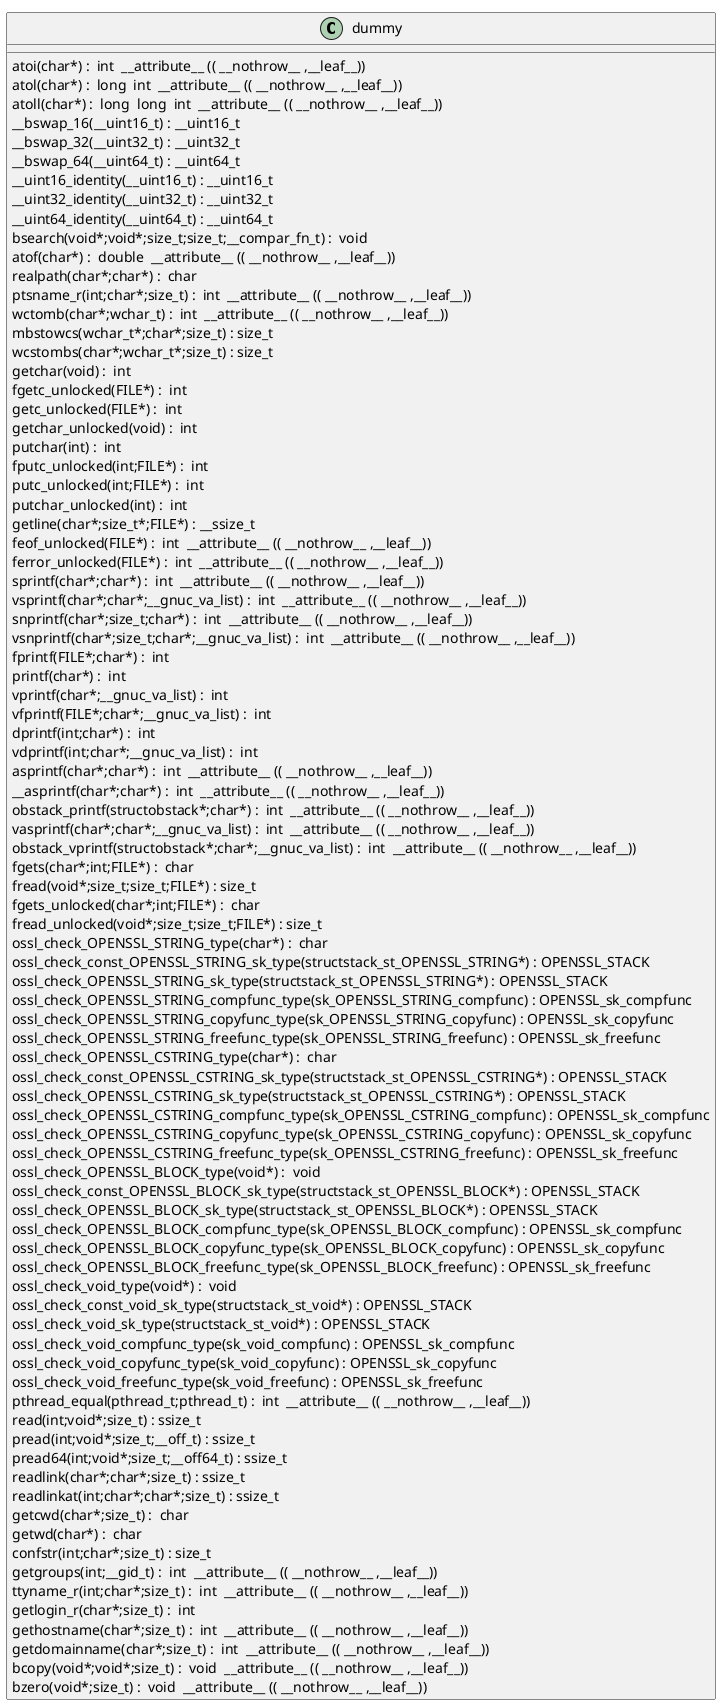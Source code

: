 @startuml
!pragma layout smetana
class dummy {
atoi(char*) :  int  __attribute__ (( __nothrow__ ,__leaf__)) [[[./../../../../.././qc/providers/implementations/rands/seeding/rand_unix.c.html#672]]]
atol(char*) :  long  int  __attribute__ (( __nothrow__ ,__leaf__)) [[[./../../../../.././qc/providers/implementations/rands/seeding/rand_unix.c.html#677]]]
atoll(char*) :  long  long  int  __attribute__ (( __nothrow__ ,__leaf__)) [[[./../../../../.././qc/providers/implementations/rands/seeding/rand_unix.c.html#684]]]
__bswap_16(__uint16_t) : __uint16_t [[[./../../../../.././qc/providers/implementations/rands/seeding/rand_unix.c.html#878]]]
__bswap_32(__uint32_t) : __uint32_t [[[./../../../../.././qc/providers/implementations/rands/seeding/rand_unix.c.html#893]]]
__bswap_64(__uint64_t) : __uint64_t [[[./../../../../.././qc/providers/implementations/rands/seeding/rand_unix.c.html#903]]]
__uint16_identity(__uint16_t) : __uint16_t [[[./../../../../.././qc/providers/implementations/rands/seeding/rand_unix.c.html#915]]]
__uint32_identity(__uint32_t) : __uint32_t [[[./../../../../.././qc/providers/implementations/rands/seeding/rand_unix.c.html#921]]]
__uint64_identity(__uint64_t) : __uint64_t [[[./../../../../.././qc/providers/implementations/rands/seeding/rand_unix.c.html#927]]]
bsearch(void*;void*;size_t;size_t;__compar_fn_t) :  void  [[[./../../../../.././qc/providers/implementations/rands/seeding/rand_unix.c.html#1639]]]
atof(char*) :  double  __attribute__ (( __nothrow__ ,__leaf__)) [[[./../../../../.././qc/providers/implementations/rands/seeding/rand_unix.c.html#1]]]
realpath(char*;char*) :  char  [[[./../../../../.././qc/providers/implementations/rands/seeding/rand_unix.c.html#1]]]
ptsname_r(int;char*;size_t) :  int  __attribute__ (( __nothrow__ ,__leaf__)) [[[./../../../../.././qc/providers/implementations/rands/seeding/rand_unix.c.html#1]]]
wctomb(char*;wchar_t) :  int  __attribute__ (( __nothrow__ ,__leaf__)) [[[./../../../../.././qc/providers/implementations/rands/seeding/rand_unix.c.html#1]]]
mbstowcs(wchar_t*;char*;size_t) : size_t [[[./../../../../.././qc/providers/implementations/rands/seeding/rand_unix.c.html#1]]]
wcstombs(char*;wchar_t*;size_t) : size_t [[[./../../../../.././qc/providers/implementations/rands/seeding/rand_unix.c.html#1]]]
getchar(void) :  int  [[[./../../../../.././qc/providers/implementations/rands/seeding/rand_unix.c.html#1]]]
fgetc_unlocked(FILE*) :  int  [[[./../../../../.././qc/providers/implementations/rands/seeding/rand_unix.c.html#1]]]
getc_unlocked(FILE*) :  int  [[[./../../../../.././qc/providers/implementations/rands/seeding/rand_unix.c.html#1]]]
getchar_unlocked(void) :  int  [[[./../../../../.././qc/providers/implementations/rands/seeding/rand_unix.c.html#1]]]
putchar(int) :  int  [[[./../../../../.././qc/providers/implementations/rands/seeding/rand_unix.c.html#1]]]
fputc_unlocked(int;FILE*) :  int  [[[./../../../../.././qc/providers/implementations/rands/seeding/rand_unix.c.html#1]]]
putc_unlocked(int;FILE*) :  int  [[[./../../../../.././qc/providers/implementations/rands/seeding/rand_unix.c.html#1]]]
putchar_unlocked(int) :  int  [[[./../../../../.././qc/providers/implementations/rands/seeding/rand_unix.c.html#1]]]
getline(char*;size_t*;FILE*) : __ssize_t [[[./../../../../.././qc/providers/implementations/rands/seeding/rand_unix.c.html#1]]]
feof_unlocked(FILE*) :  int  __attribute__ (( __nothrow__ ,__leaf__)) [[[./../../../../.././qc/providers/implementations/rands/seeding/rand_unix.c.html#1]]]
ferror_unlocked(FILE*) :  int  __attribute__ (( __nothrow__ ,__leaf__)) [[[./../../../../.././qc/providers/implementations/rands/seeding/rand_unix.c.html#1]]]
sprintf(char*;char*) :  int  __attribute__ (( __nothrow__ ,__leaf__)) [[[./../../../../.././qc/providers/implementations/rands/seeding/rand_unix.c.html#1]]]
vsprintf(char*;char*;__gnuc_va_list) :  int  __attribute__ (( __nothrow__ ,__leaf__)) [[[./../../../../.././qc/providers/implementations/rands/seeding/rand_unix.c.html#1]]]
snprintf(char*;size_t;char*) :  int  __attribute__ (( __nothrow__ ,__leaf__)) [[[./../../../../.././qc/providers/implementations/rands/seeding/rand_unix.c.html#1]]]
vsnprintf(char*;size_t;char*;__gnuc_va_list) :  int  __attribute__ (( __nothrow__ ,__leaf__)) [[[./../../../../.././qc/providers/implementations/rands/seeding/rand_unix.c.html#1]]]
fprintf(FILE*;char*) :  int  [[[./../../../../.././qc/providers/implementations/rands/seeding/rand_unix.c.html#1]]]
printf(char*) :  int  [[[./../../../../.././qc/providers/implementations/rands/seeding/rand_unix.c.html#1]]]
vprintf(char*;__gnuc_va_list) :  int  [[[./../../../../.././qc/providers/implementations/rands/seeding/rand_unix.c.html#1]]]
vfprintf(FILE*;char*;__gnuc_va_list) :  int  [[[./../../../../.././qc/providers/implementations/rands/seeding/rand_unix.c.html#1]]]
dprintf(int;char*) :  int  [[[./../../../../.././qc/providers/implementations/rands/seeding/rand_unix.c.html#1]]]
vdprintf(int;char*;__gnuc_va_list) :  int  [[[./../../../../.././qc/providers/implementations/rands/seeding/rand_unix.c.html#1]]]
asprintf(char*;char*) :  int  __attribute__ (( __nothrow__ ,__leaf__)) [[[./../../../../.././qc/providers/implementations/rands/seeding/rand_unix.c.html#1]]]
__asprintf(char*;char*) :  int  __attribute__ (( __nothrow__ ,__leaf__)) [[[./../../../../.././qc/providers/implementations/rands/seeding/rand_unix.c.html#1]]]
obstack_printf(structobstack*;char*) :  int  __attribute__ (( __nothrow__ ,__leaf__)) [[[./../../../../.././qc/providers/implementations/rands/seeding/rand_unix.c.html#1]]]
vasprintf(char*;char*;__gnuc_va_list) :  int  __attribute__ (( __nothrow__ ,__leaf__)) [[[./../../../../.././qc/providers/implementations/rands/seeding/rand_unix.c.html#1]]]
obstack_vprintf(structobstack*;char*;__gnuc_va_list) :  int  __attribute__ (( __nothrow__ ,__leaf__)) [[[./../../../../.././qc/providers/implementations/rands/seeding/rand_unix.c.html#1]]]
fgets(char*;int;FILE*) :  char  [[[./../../../../.././qc/providers/implementations/rands/seeding/rand_unix.c.html#1]]]
fread(void*;size_t;size_t;FILE*) : size_t [[[./../../../../.././qc/providers/implementations/rands/seeding/rand_unix.c.html#1]]]
fgets_unlocked(char*;int;FILE*) :  char  [[[./../../../../.././qc/providers/implementations/rands/seeding/rand_unix.c.html#1]]]
fread_unlocked(void*;size_t;size_t;FILE*) : size_t [[[./../../../../.././qc/providers/implementations/rands/seeding/rand_unix.c.html#1]]]
ossl_check_OPENSSL_STRING_type(char*) :  char  [[[./../../../../.././qc/providers/implementations/rands/seeding/rand_unix.c.html#1]]]
ossl_check_const_OPENSSL_STRING_sk_type(structstack_st_OPENSSL_STRING*) : OPENSSL_STACK [[[./../../../../.././qc/providers/implementations/rands/seeding/rand_unix.c.html#1]]]
ossl_check_OPENSSL_STRING_sk_type(structstack_st_OPENSSL_STRING*) : OPENSSL_STACK [[[./../../../../.././qc/providers/implementations/rands/seeding/rand_unix.c.html#1]]]
ossl_check_OPENSSL_STRING_compfunc_type(sk_OPENSSL_STRING_compfunc) : OPENSSL_sk_compfunc [[[./../../../../.././qc/providers/implementations/rands/seeding/rand_unix.c.html#1]]]
ossl_check_OPENSSL_STRING_copyfunc_type(sk_OPENSSL_STRING_copyfunc) : OPENSSL_sk_copyfunc [[[./../../../../.././qc/providers/implementations/rands/seeding/rand_unix.c.html#1]]]
ossl_check_OPENSSL_STRING_freefunc_type(sk_OPENSSL_STRING_freefunc) : OPENSSL_sk_freefunc [[[./../../../../.././qc/providers/implementations/rands/seeding/rand_unix.c.html#1]]]
ossl_check_OPENSSL_CSTRING_type(char*) :  char  [[[./../../../../.././qc/providers/implementations/rands/seeding/rand_unix.c.html#1]]]
ossl_check_const_OPENSSL_CSTRING_sk_type(structstack_st_OPENSSL_CSTRING*) : OPENSSL_STACK [[[./../../../../.././qc/providers/implementations/rands/seeding/rand_unix.c.html#1]]]
ossl_check_OPENSSL_CSTRING_sk_type(structstack_st_OPENSSL_CSTRING*) : OPENSSL_STACK [[[./../../../../.././qc/providers/implementations/rands/seeding/rand_unix.c.html#1]]]
ossl_check_OPENSSL_CSTRING_compfunc_type(sk_OPENSSL_CSTRING_compfunc) : OPENSSL_sk_compfunc [[[./../../../../.././qc/providers/implementations/rands/seeding/rand_unix.c.html#1]]]
ossl_check_OPENSSL_CSTRING_copyfunc_type(sk_OPENSSL_CSTRING_copyfunc) : OPENSSL_sk_copyfunc [[[./../../../../.././qc/providers/implementations/rands/seeding/rand_unix.c.html#1]]]
ossl_check_OPENSSL_CSTRING_freefunc_type(sk_OPENSSL_CSTRING_freefunc) : OPENSSL_sk_freefunc [[[./../../../../.././qc/providers/implementations/rands/seeding/rand_unix.c.html#1]]]
ossl_check_OPENSSL_BLOCK_type(void*) :  void  [[[./../../../../.././qc/providers/implementations/rands/seeding/rand_unix.c.html#1]]]
ossl_check_const_OPENSSL_BLOCK_sk_type(structstack_st_OPENSSL_BLOCK*) : OPENSSL_STACK [[[./../../../../.././qc/providers/implementations/rands/seeding/rand_unix.c.html#1]]]
ossl_check_OPENSSL_BLOCK_sk_type(structstack_st_OPENSSL_BLOCK*) : OPENSSL_STACK [[[./../../../../.././qc/providers/implementations/rands/seeding/rand_unix.c.html#1]]]
ossl_check_OPENSSL_BLOCK_compfunc_type(sk_OPENSSL_BLOCK_compfunc) : OPENSSL_sk_compfunc [[[./../../../../.././qc/providers/implementations/rands/seeding/rand_unix.c.html#1]]]
ossl_check_OPENSSL_BLOCK_copyfunc_type(sk_OPENSSL_BLOCK_copyfunc) : OPENSSL_sk_copyfunc [[[./../../../../.././qc/providers/implementations/rands/seeding/rand_unix.c.html#1]]]
ossl_check_OPENSSL_BLOCK_freefunc_type(sk_OPENSSL_BLOCK_freefunc) : OPENSSL_sk_freefunc [[[./../../../../.././qc/providers/implementations/rands/seeding/rand_unix.c.html#1]]]
ossl_check_void_type(void*) :  void  [[[./../../../../.././qc/providers/implementations/rands/seeding/rand_unix.c.html#1]]]
ossl_check_const_void_sk_type(structstack_st_void*) : OPENSSL_STACK [[[./../../../../.././qc/providers/implementations/rands/seeding/rand_unix.c.html#1]]]
ossl_check_void_sk_type(structstack_st_void*) : OPENSSL_STACK [[[./../../../../.././qc/providers/implementations/rands/seeding/rand_unix.c.html#1]]]
ossl_check_void_compfunc_type(sk_void_compfunc) : OPENSSL_sk_compfunc [[[./../../../../.././qc/providers/implementations/rands/seeding/rand_unix.c.html#1]]]
ossl_check_void_copyfunc_type(sk_void_copyfunc) : OPENSSL_sk_copyfunc [[[./../../../../.././qc/providers/implementations/rands/seeding/rand_unix.c.html#1]]]
ossl_check_void_freefunc_type(sk_void_freefunc) : OPENSSL_sk_freefunc [[[./../../../../.././qc/providers/implementations/rands/seeding/rand_unix.c.html#1]]]
pthread_equal(pthread_t;pthread_t) :  int  __attribute__ (( __nothrow__ ,__leaf__)) [[[./../../../../.././qc/providers/implementations/rands/seeding/rand_unix.c.html#1]]]
read(int;void*;size_t) : ssize_t [[[./../../../../.././qc/providers/implementations/rands/seeding/rand_unix.c.html#1]]]
pread(int;void*;size_t;__off_t) : ssize_t [[[./../../../../.././qc/providers/implementations/rands/seeding/rand_unix.c.html#1]]]
pread64(int;void*;size_t;__off64_t) : ssize_t [[[./../../../../.././qc/providers/implementations/rands/seeding/rand_unix.c.html#1]]]
readlink(char*;char*;size_t) : ssize_t [[[./../../../../.././qc/providers/implementations/rands/seeding/rand_unix.c.html#1]]]
readlinkat(int;char*;char*;size_t) : ssize_t [[[./../../../../.././qc/providers/implementations/rands/seeding/rand_unix.c.html#1]]]
getcwd(char*;size_t) :  char  [[[./../../../../.././qc/providers/implementations/rands/seeding/rand_unix.c.html#1]]]
getwd(char*) :  char  [[[./../../../../.././qc/providers/implementations/rands/seeding/rand_unix.c.html#1]]]
confstr(int;char*;size_t) : size_t [[[./../../../../.././qc/providers/implementations/rands/seeding/rand_unix.c.html#1]]]
getgroups(int;__gid_t) :  int  __attribute__ (( __nothrow__ ,__leaf__)) [[[./../../../../.././qc/providers/implementations/rands/seeding/rand_unix.c.html#1]]]
ttyname_r(int;char*;size_t) :  int  __attribute__ (( __nothrow__ ,__leaf__)) [[[./../../../../.././qc/providers/implementations/rands/seeding/rand_unix.c.html#1]]]
getlogin_r(char*;size_t) :  int  [[[./../../../../.././qc/providers/implementations/rands/seeding/rand_unix.c.html#1]]]
gethostname(char*;size_t) :  int  __attribute__ (( __nothrow__ ,__leaf__)) [[[./../../../../.././qc/providers/implementations/rands/seeding/rand_unix.c.html#1]]]
getdomainname(char*;size_t) :  int  __attribute__ (( __nothrow__ ,__leaf__)) [[[./../../../../.././qc/providers/implementations/rands/seeding/rand_unix.c.html#1]]]
bcopy(void*;void*;size_t) :  void  __attribute__ (( __nothrow__ ,__leaf__)) [[[./../../../../.././qc/providers/implementations/rands/seeding/rand_unix.c.html#1]]]
bzero(void*;size_t) :  void  __attribute__ (( __nothrow__ ,__leaf__)) [[[./../../../../.././qc/providers/implementations/rands/seeding/rand_unix.c.html#1]]]
} 
@enduml
